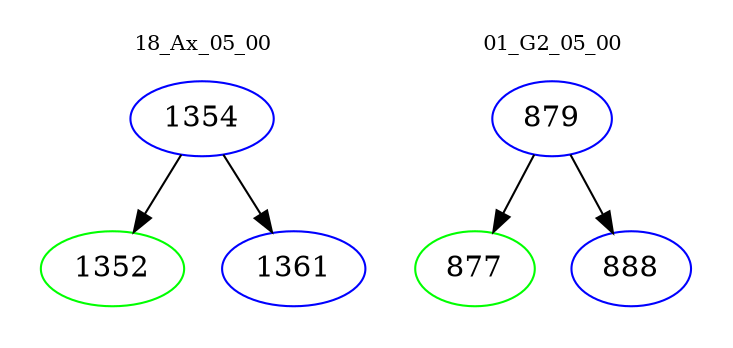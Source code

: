 digraph{
subgraph cluster_0 {
color = white
label = "18_Ax_05_00";
fontsize=10;
T0_1354 [label="1354", color="blue"]
T0_1354 -> T0_1352 [color="black"]
T0_1352 [label="1352", color="green"]
T0_1354 -> T0_1361 [color="black"]
T0_1361 [label="1361", color="blue"]
}
subgraph cluster_1 {
color = white
label = "01_G2_05_00";
fontsize=10;
T1_879 [label="879", color="blue"]
T1_879 -> T1_877 [color="black"]
T1_877 [label="877", color="green"]
T1_879 -> T1_888 [color="black"]
T1_888 [label="888", color="blue"]
}
}
